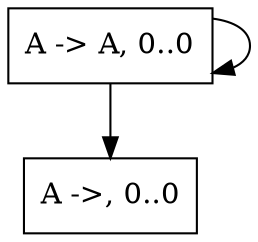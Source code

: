 digraph g {
  0[shape=rect, label="A -> A, 0..0"]
  0 -> 1
  0 -> 0
  1[shape=rect, label="A ->, 0..0"]
}